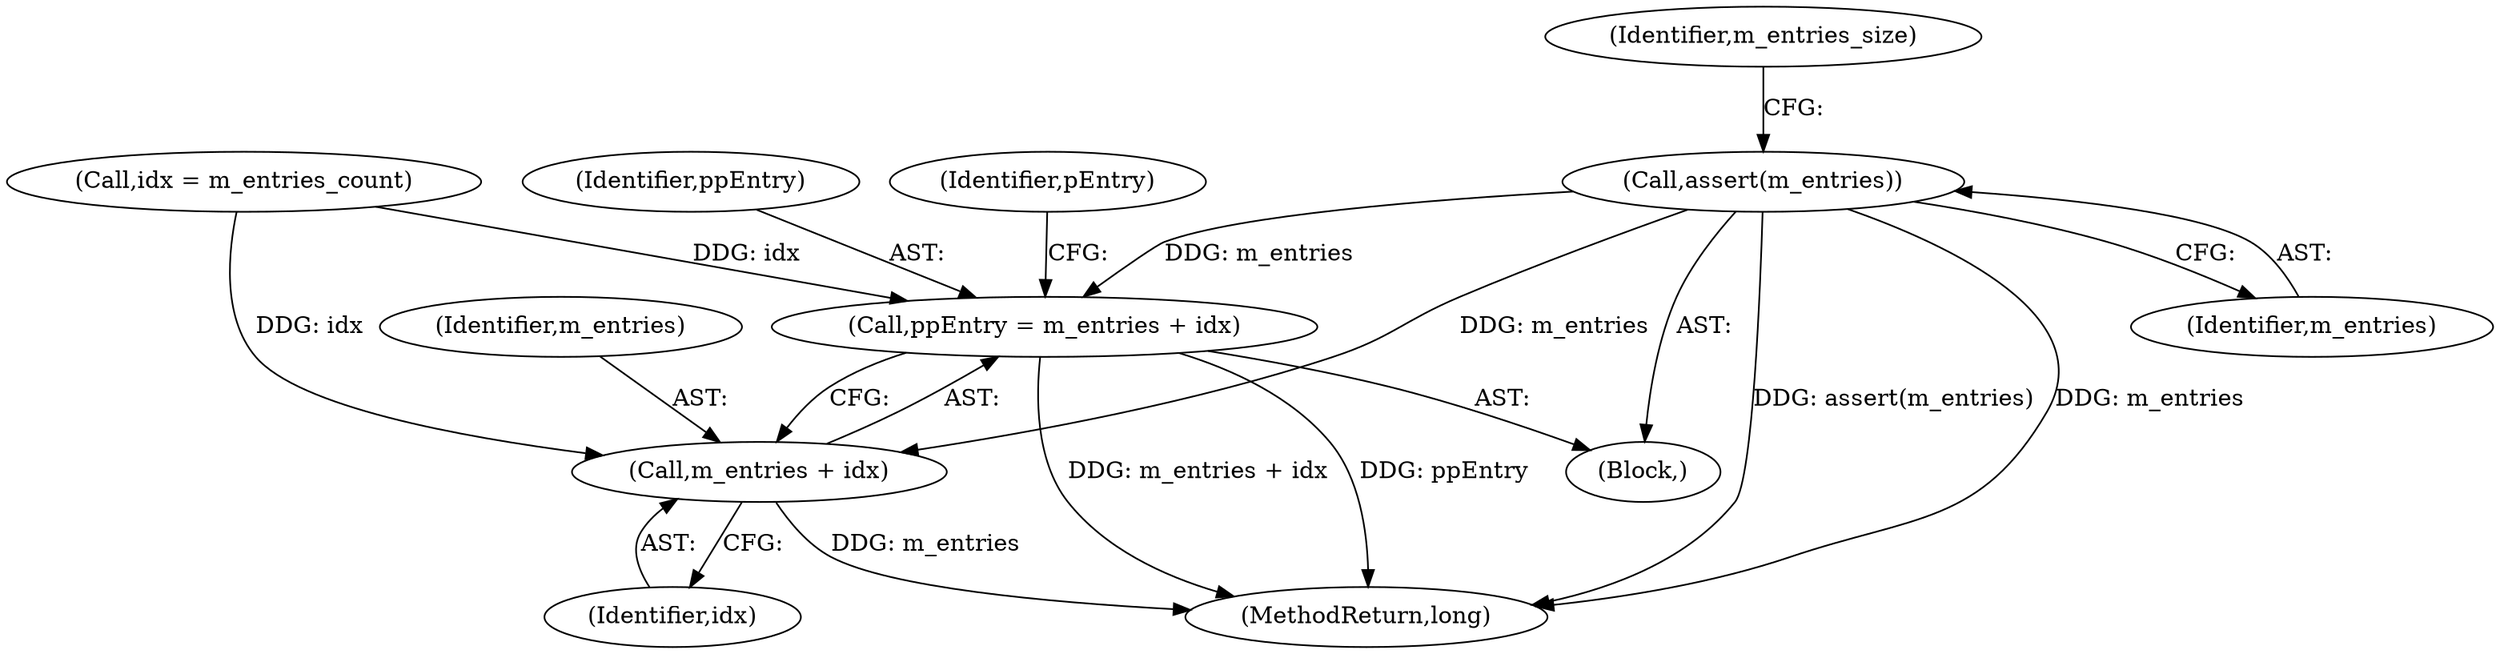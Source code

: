 digraph "0_Android_cc274e2abe8b2a6698a5c47d8aa4bb45f1f9538d_4@API" {
"1000120" [label="(Call,assert(m_entries))"];
"1000342" [label="(Call,ppEntry = m_entries + idx)"];
"1000344" [label="(Call,m_entries + idx)"];
"1000346" [label="(Identifier,idx)"];
"1000395" [label="(MethodReturn,long)"];
"1000344" [label="(Call,m_entries + idx)"];
"1000339" [label="(Call,idx = m_entries_count)"];
"1000342" [label="(Call,ppEntry = m_entries + idx)"];
"1000119" [label="(Block,)"];
"1000343" [label="(Identifier,ppEntry)"];
"1000121" [label="(Identifier,m_entries)"];
"1000345" [label="(Identifier,m_entries)"];
"1000349" [label="(Identifier,pEntry)"];
"1000124" [label="(Identifier,m_entries_size)"];
"1000120" [label="(Call,assert(m_entries))"];
"1000120" -> "1000119"  [label="AST: "];
"1000120" -> "1000121"  [label="CFG: "];
"1000121" -> "1000120"  [label="AST: "];
"1000124" -> "1000120"  [label="CFG: "];
"1000120" -> "1000395"  [label="DDG: m_entries"];
"1000120" -> "1000395"  [label="DDG: assert(m_entries)"];
"1000120" -> "1000342"  [label="DDG: m_entries"];
"1000120" -> "1000344"  [label="DDG: m_entries"];
"1000342" -> "1000119"  [label="AST: "];
"1000342" -> "1000344"  [label="CFG: "];
"1000343" -> "1000342"  [label="AST: "];
"1000344" -> "1000342"  [label="AST: "];
"1000349" -> "1000342"  [label="CFG: "];
"1000342" -> "1000395"  [label="DDG: m_entries + idx"];
"1000342" -> "1000395"  [label="DDG: ppEntry"];
"1000339" -> "1000342"  [label="DDG: idx"];
"1000344" -> "1000346"  [label="CFG: "];
"1000345" -> "1000344"  [label="AST: "];
"1000346" -> "1000344"  [label="AST: "];
"1000344" -> "1000395"  [label="DDG: m_entries"];
"1000339" -> "1000344"  [label="DDG: idx"];
}
